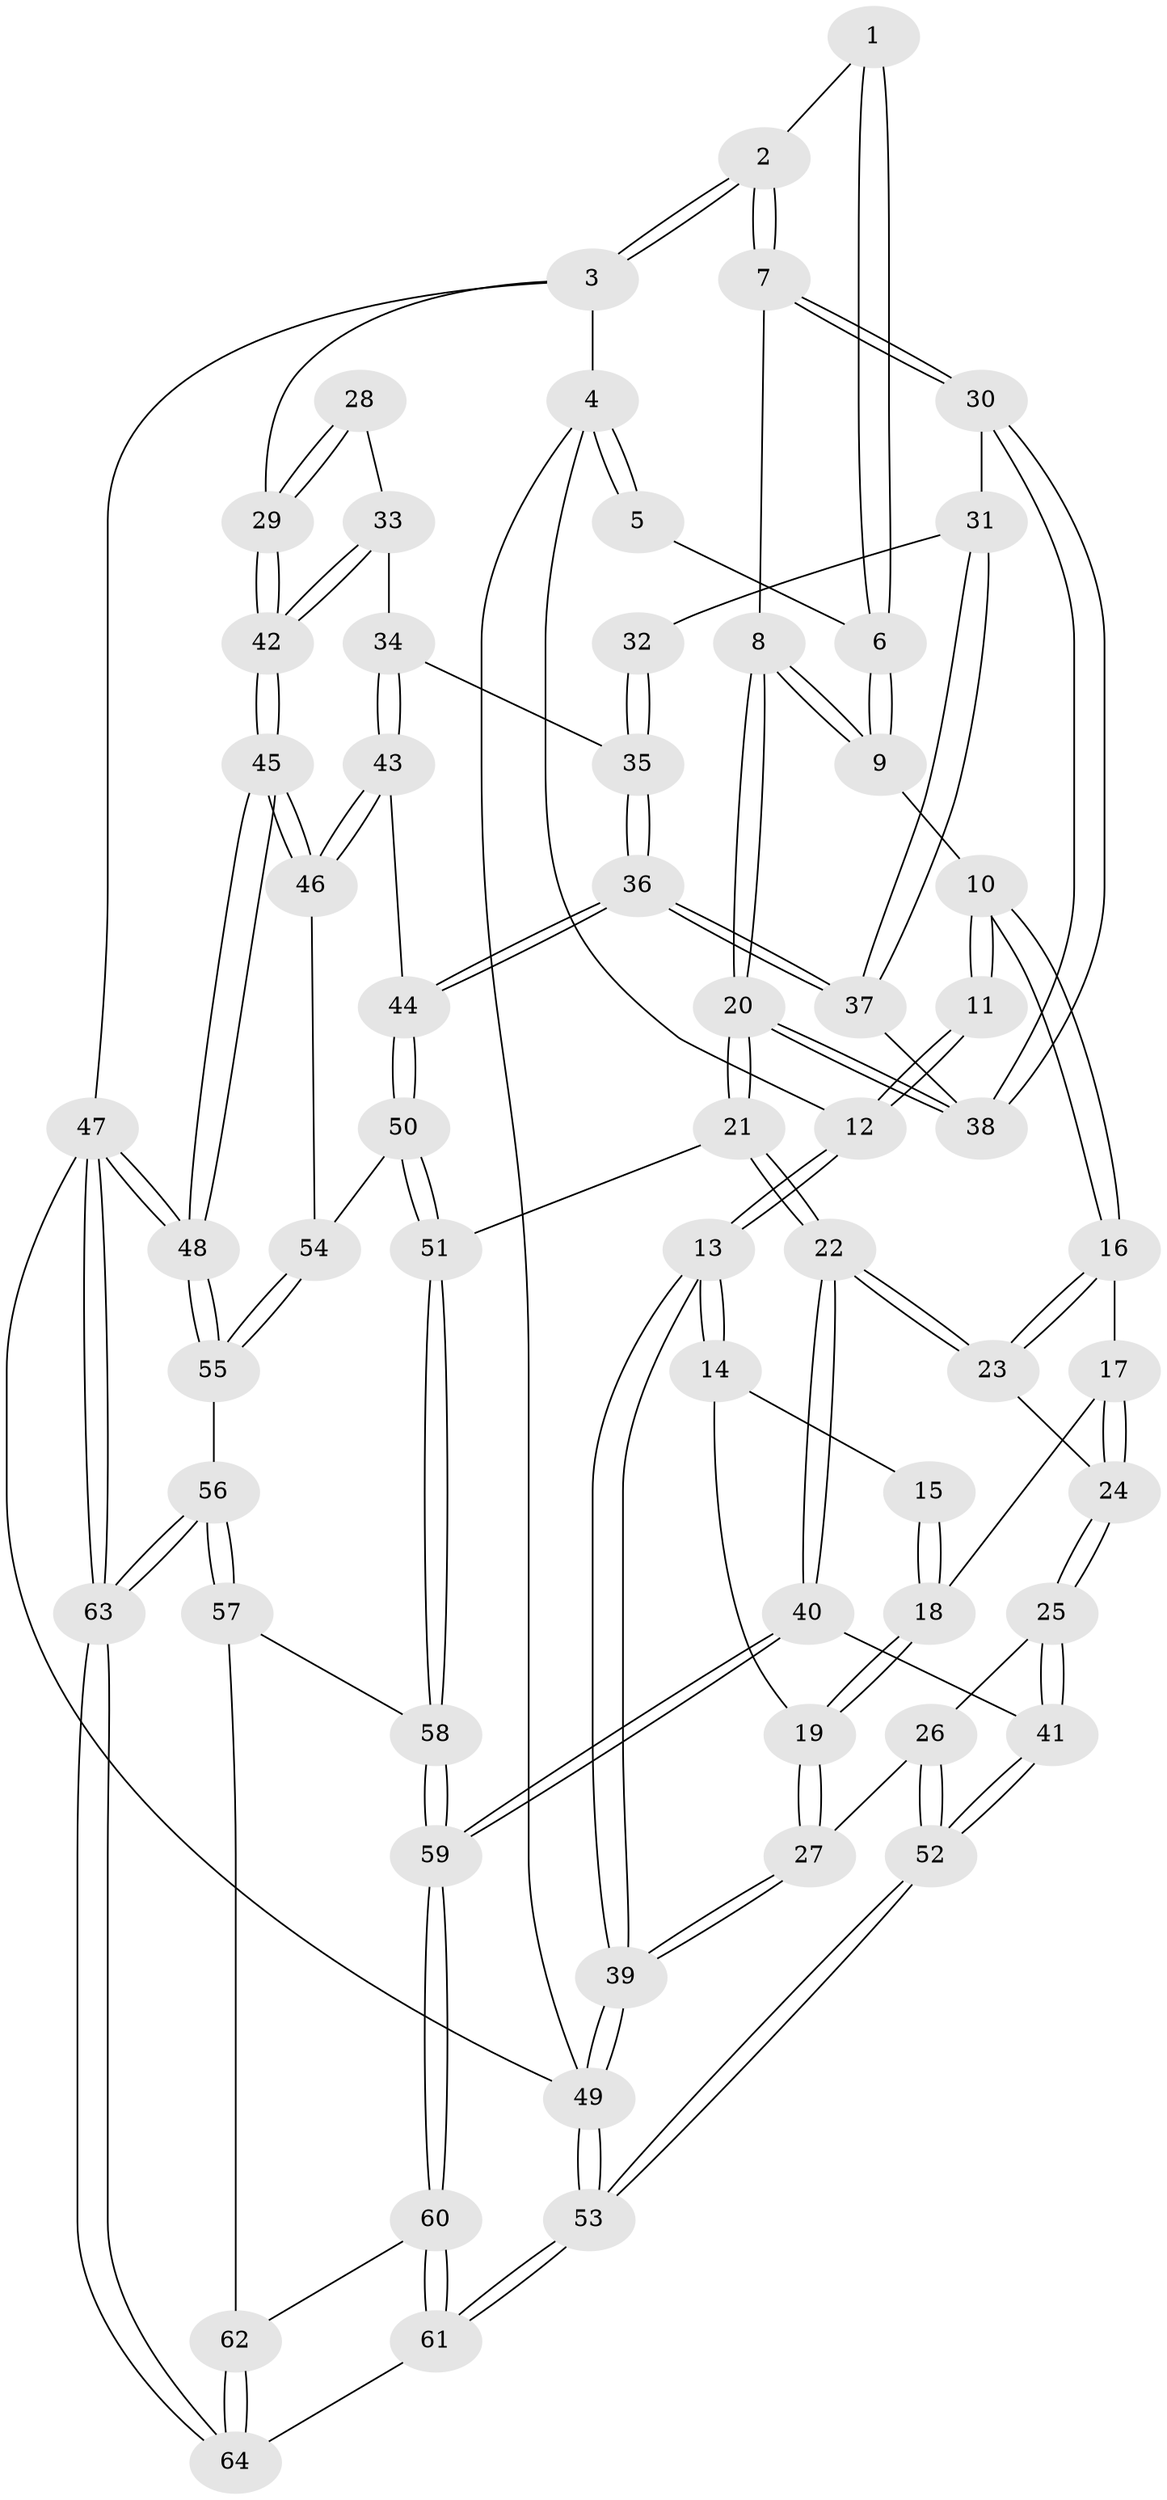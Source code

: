 // coarse degree distribution, {2: 0.02564102564102564, 6: 0.10256410256410256, 5: 0.3333333333333333, 4: 0.41025641025641024, 3: 0.1282051282051282}
// Generated by graph-tools (version 1.1) at 2025/24/03/03/25 07:24:32]
// undirected, 64 vertices, 157 edges
graph export_dot {
graph [start="1"]
  node [color=gray90,style=filled];
  1 [pos="+0.5023180022063256+0"];
  2 [pos="+0.6323743830949746+0"];
  3 [pos="+1+0"];
  4 [pos="+0+0"];
  5 [pos="+0.03824368810143867+0"];
  6 [pos="+0.3612390514999085+0.1649558661186516"];
  7 [pos="+0.5936731009481463+0.21528915019945258"];
  8 [pos="+0.5311338139539271+0.23162765004457428"];
  9 [pos="+0.360692063577219+0.17510509369852897"];
  10 [pos="+0.32945917070125375+0.19362533239223978"];
  11 [pos="+0.12411991224278283+0.13797208173947864"];
  12 [pos="+0+0"];
  13 [pos="+0+0.33385226473561996"];
  14 [pos="+0.05454708735789824+0.3062532812509634"];
  15 [pos="+0.12266077742947093+0.28157412939107507"];
  16 [pos="+0.30277185666896417+0.277186343324729"];
  17 [pos="+0.14969435912300755+0.31818971124524603"];
  18 [pos="+0.14800577337985563+0.3173182638324702"];
  19 [pos="+0.093891554869592+0.3704436457340355"];
  20 [pos="+0.4316673370539913+0.5366002266902092"];
  21 [pos="+0.41336321099299933+0.5566987316108709"];
  22 [pos="+0.34222552334868755+0.5808222144393371"];
  23 [pos="+0.30534266130196863+0.31901691853567515"];
  24 [pos="+0.17049537263036435+0.3684523417267237"];
  25 [pos="+0.21059628468209635+0.5528821611286246"];
  26 [pos="+0.04205357591948553+0.5201200308467929"];
  27 [pos="+0.017564451492364446+0.5124210483475695"];
  28 [pos="+1+0"];
  29 [pos="+1+0"];
  30 [pos="+0.6344095010513474+0.23571836737848725"];
  31 [pos="+0.68898348403645+0.24027299629247073"];
  32 [pos="+0.7395548829119805+0.24035908007009432"];
  33 [pos="+0.8890831575923173+0.3646427135568708"];
  34 [pos="+0.8605393026993639+0.3733970277626683"];
  35 [pos="+0.8230899322341901+0.36539574972515954"];
  36 [pos="+0.7337517995575701+0.4947782904519523"];
  37 [pos="+0.7211226830566305+0.48809479351517615"];
  38 [pos="+0.6346181265769313+0.4547386670999667"];
  39 [pos="+0+0.49323515153624825"];
  40 [pos="+0.32111771800877154+0.5991105997659283"];
  41 [pos="+0.31448510638400207+0.5998877795161186"];
  42 [pos="+1+0.44923114876827475"];
  43 [pos="+0.9195600242073074+0.5629840891439952"];
  44 [pos="+0.7581814155682962+0.5606955110273462"];
  45 [pos="+1+0.6082336600600328"];
  46 [pos="+1+0.608908262362637"];
  47 [pos="+1+1"];
  48 [pos="+1+1"];
  49 [pos="+0+1"];
  50 [pos="+0.6957629502653662+0.6753545790998262"];
  51 [pos="+0.6788500425024003+0.6854866000392934"];
  52 [pos="+0.061010837881105555+0.8975493884959278"];
  53 [pos="+0+1"];
  54 [pos="+0.8543222487306317+0.7402637060240186"];
  55 [pos="+0.8629512178653186+0.8505209423837976"];
  56 [pos="+0.7382229485001848+0.9051865749287612"];
  57 [pos="+0.6975411310623043+0.8639415753703117"];
  58 [pos="+0.6699050218390239+0.7278517717921944"];
  59 [pos="+0.43235669541004024+0.8558305985266184"];
  60 [pos="+0.4332578754538259+0.8664971833939156"];
  61 [pos="+0.269540564089666+1"];
  62 [pos="+0.5506377339330066+0.9032976756155667"];
  63 [pos="+0.7341808928365938+1"];
  64 [pos="+0.7120319211141214+1"];
  1 -- 2;
  1 -- 6;
  1 -- 6;
  2 -- 3;
  2 -- 3;
  2 -- 7;
  2 -- 7;
  3 -- 4;
  3 -- 29;
  3 -- 47;
  4 -- 5;
  4 -- 5;
  4 -- 12;
  4 -- 49;
  5 -- 6;
  6 -- 9;
  6 -- 9;
  7 -- 8;
  7 -- 30;
  7 -- 30;
  8 -- 9;
  8 -- 9;
  8 -- 20;
  8 -- 20;
  9 -- 10;
  10 -- 11;
  10 -- 11;
  10 -- 16;
  10 -- 16;
  11 -- 12;
  11 -- 12;
  12 -- 13;
  12 -- 13;
  13 -- 14;
  13 -- 14;
  13 -- 39;
  13 -- 39;
  14 -- 15;
  14 -- 19;
  15 -- 18;
  15 -- 18;
  16 -- 17;
  16 -- 23;
  16 -- 23;
  17 -- 18;
  17 -- 24;
  17 -- 24;
  18 -- 19;
  18 -- 19;
  19 -- 27;
  19 -- 27;
  20 -- 21;
  20 -- 21;
  20 -- 38;
  20 -- 38;
  21 -- 22;
  21 -- 22;
  21 -- 51;
  22 -- 23;
  22 -- 23;
  22 -- 40;
  22 -- 40;
  23 -- 24;
  24 -- 25;
  24 -- 25;
  25 -- 26;
  25 -- 41;
  25 -- 41;
  26 -- 27;
  26 -- 52;
  26 -- 52;
  27 -- 39;
  27 -- 39;
  28 -- 29;
  28 -- 29;
  28 -- 33;
  29 -- 42;
  29 -- 42;
  30 -- 31;
  30 -- 38;
  30 -- 38;
  31 -- 32;
  31 -- 37;
  31 -- 37;
  32 -- 35;
  32 -- 35;
  33 -- 34;
  33 -- 42;
  33 -- 42;
  34 -- 35;
  34 -- 43;
  34 -- 43;
  35 -- 36;
  35 -- 36;
  36 -- 37;
  36 -- 37;
  36 -- 44;
  36 -- 44;
  37 -- 38;
  39 -- 49;
  39 -- 49;
  40 -- 41;
  40 -- 59;
  40 -- 59;
  41 -- 52;
  41 -- 52;
  42 -- 45;
  42 -- 45;
  43 -- 44;
  43 -- 46;
  43 -- 46;
  44 -- 50;
  44 -- 50;
  45 -- 46;
  45 -- 46;
  45 -- 48;
  45 -- 48;
  46 -- 54;
  47 -- 48;
  47 -- 48;
  47 -- 63;
  47 -- 63;
  47 -- 49;
  48 -- 55;
  48 -- 55;
  49 -- 53;
  49 -- 53;
  50 -- 51;
  50 -- 51;
  50 -- 54;
  51 -- 58;
  51 -- 58;
  52 -- 53;
  52 -- 53;
  53 -- 61;
  53 -- 61;
  54 -- 55;
  54 -- 55;
  55 -- 56;
  56 -- 57;
  56 -- 57;
  56 -- 63;
  56 -- 63;
  57 -- 58;
  57 -- 62;
  58 -- 59;
  58 -- 59;
  59 -- 60;
  59 -- 60;
  60 -- 61;
  60 -- 61;
  60 -- 62;
  61 -- 64;
  62 -- 64;
  62 -- 64;
  63 -- 64;
  63 -- 64;
}
